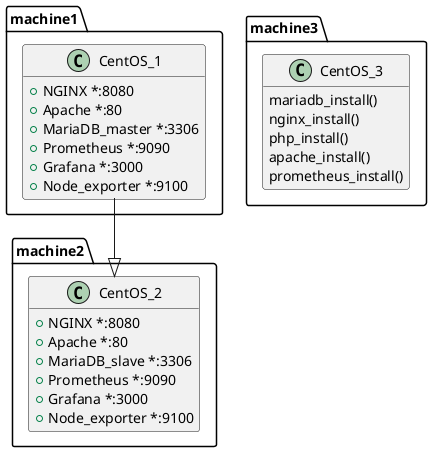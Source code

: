 @startuml
package machine1 {
class CentOS_1 {
    + NGINX *:8080
    + Apache *:80
    + MariaDB_master *:3306
    + Prometheus *:9090
    + Grafana *:3000
    + Node_exporter *:9100
}
hide CentOS_1 methods
}

package machine2 {
class CentOS_2 {
    + NGINX *:8080
    + Apache *:80
    + MariaDB_slave *:3306
    + Prometheus *:9090
    + Grafana *:3000
    + Node_exporter *:9100
}
hide CentOS_2 methods
}

CentOS_1 --|> CentOS_2

package machine3 {
class CentOS_3 {
    mariadb_install()
    nginx_install()
    php_install()
    apache_install()
    prometheus_install()
}
hide CentOS_3 fields
}

@enduml